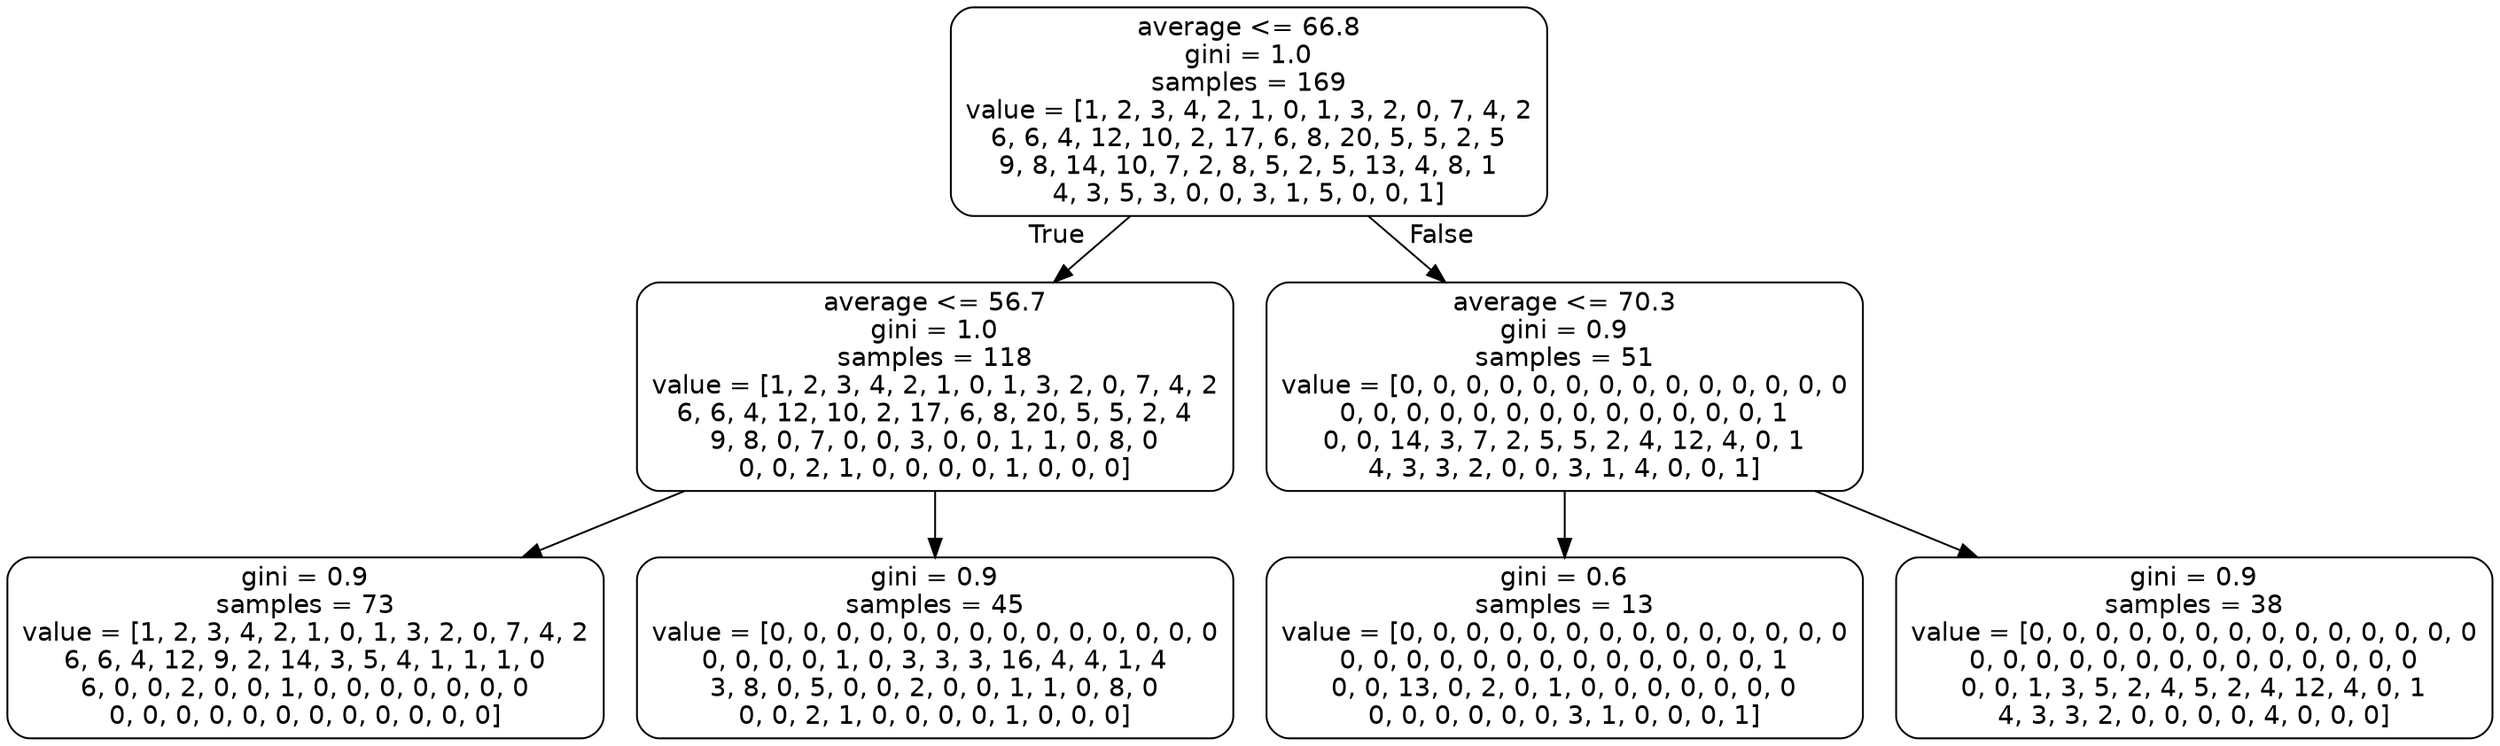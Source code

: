 digraph Tree {
node [shape=box, style="rounded", color="black", fontname=helvetica] ;
edge [fontname=helvetica] ;
0 [label="average <= 66.8\ngini = 1.0\nsamples = 169\nvalue = [1, 2, 3, 4, 2, 1, 0, 1, 3, 2, 0, 7, 4, 2\n6, 6, 4, 12, 10, 2, 17, 6, 8, 20, 5, 5, 2, 5\n9, 8, 14, 10, 7, 2, 8, 5, 2, 5, 13, 4, 8, 1\n4, 3, 5, 3, 0, 0, 3, 1, 5, 0, 0, 1]"] ;
1 [label="average <= 56.7\ngini = 1.0\nsamples = 118\nvalue = [1, 2, 3, 4, 2, 1, 0, 1, 3, 2, 0, 7, 4, 2\n6, 6, 4, 12, 10, 2, 17, 6, 8, 20, 5, 5, 2, 4\n9, 8, 0, 7, 0, 0, 3, 0, 0, 1, 1, 0, 8, 0\n0, 0, 2, 1, 0, 0, 0, 0, 1, 0, 0, 0]"] ;
0 -> 1 [labeldistance=2.5, labelangle=45, headlabel="True"] ;
2 [label="gini = 0.9\nsamples = 73\nvalue = [1, 2, 3, 4, 2, 1, 0, 1, 3, 2, 0, 7, 4, 2\n6, 6, 4, 12, 9, 2, 14, 3, 5, 4, 1, 1, 1, 0\n6, 0, 0, 2, 0, 0, 1, 0, 0, 0, 0, 0, 0, 0\n0, 0, 0, 0, 0, 0, 0, 0, 0, 0, 0, 0]"] ;
1 -> 2 ;
3 [label="gini = 0.9\nsamples = 45\nvalue = [0, 0, 0, 0, 0, 0, 0, 0, 0, 0, 0, 0, 0, 0\n0, 0, 0, 0, 1, 0, 3, 3, 3, 16, 4, 4, 1, 4\n3, 8, 0, 5, 0, 0, 2, 0, 0, 1, 1, 0, 8, 0\n0, 0, 2, 1, 0, 0, 0, 0, 1, 0, 0, 0]"] ;
1 -> 3 ;
4 [label="average <= 70.3\ngini = 0.9\nsamples = 51\nvalue = [0, 0, 0, 0, 0, 0, 0, 0, 0, 0, 0, 0, 0, 0\n0, 0, 0, 0, 0, 0, 0, 0, 0, 0, 0, 0, 0, 1\n0, 0, 14, 3, 7, 2, 5, 5, 2, 4, 12, 4, 0, 1\n4, 3, 3, 2, 0, 0, 3, 1, 4, 0, 0, 1]"] ;
0 -> 4 [labeldistance=2.5, labelangle=-45, headlabel="False"] ;
5 [label="gini = 0.6\nsamples = 13\nvalue = [0, 0, 0, 0, 0, 0, 0, 0, 0, 0, 0, 0, 0, 0\n0, 0, 0, 0, 0, 0, 0, 0, 0, 0, 0, 0, 0, 1\n0, 0, 13, 0, 2, 0, 1, 0, 0, 0, 0, 0, 0, 0\n0, 0, 0, 0, 0, 0, 3, 1, 0, 0, 0, 1]"] ;
4 -> 5 ;
6 [label="gini = 0.9\nsamples = 38\nvalue = [0, 0, 0, 0, 0, 0, 0, 0, 0, 0, 0, 0, 0, 0\n0, 0, 0, 0, 0, 0, 0, 0, 0, 0, 0, 0, 0, 0\n0, 0, 1, 3, 5, 2, 4, 5, 2, 4, 12, 4, 0, 1\n4, 3, 3, 2, 0, 0, 0, 0, 4, 0, 0, 0]"] ;
4 -> 6 ;
}